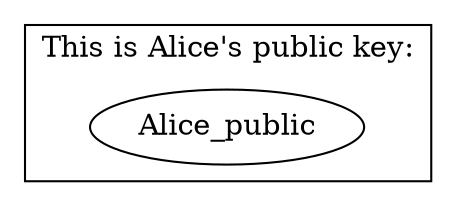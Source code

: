 digraph {
  subgraph cluster1 {
    shape=box;
    label="This is Alice's public key:"
    Alice_public;
  }
}